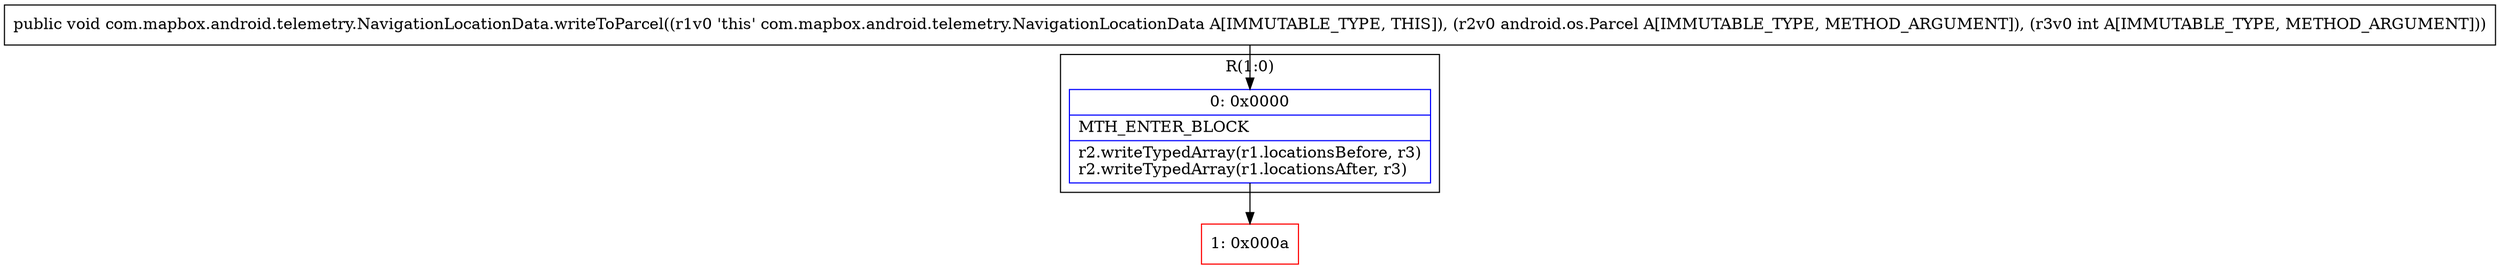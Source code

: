 digraph "CFG forcom.mapbox.android.telemetry.NavigationLocationData.writeToParcel(Landroid\/os\/Parcel;I)V" {
subgraph cluster_Region_1888921540 {
label = "R(1:0)";
node [shape=record,color=blue];
Node_0 [shape=record,label="{0\:\ 0x0000|MTH_ENTER_BLOCK\l|r2.writeTypedArray(r1.locationsBefore, r3)\lr2.writeTypedArray(r1.locationsAfter, r3)\l}"];
}
Node_1 [shape=record,color=red,label="{1\:\ 0x000a}"];
MethodNode[shape=record,label="{public void com.mapbox.android.telemetry.NavigationLocationData.writeToParcel((r1v0 'this' com.mapbox.android.telemetry.NavigationLocationData A[IMMUTABLE_TYPE, THIS]), (r2v0 android.os.Parcel A[IMMUTABLE_TYPE, METHOD_ARGUMENT]), (r3v0 int A[IMMUTABLE_TYPE, METHOD_ARGUMENT])) }"];
MethodNode -> Node_0;
Node_0 -> Node_1;
}

